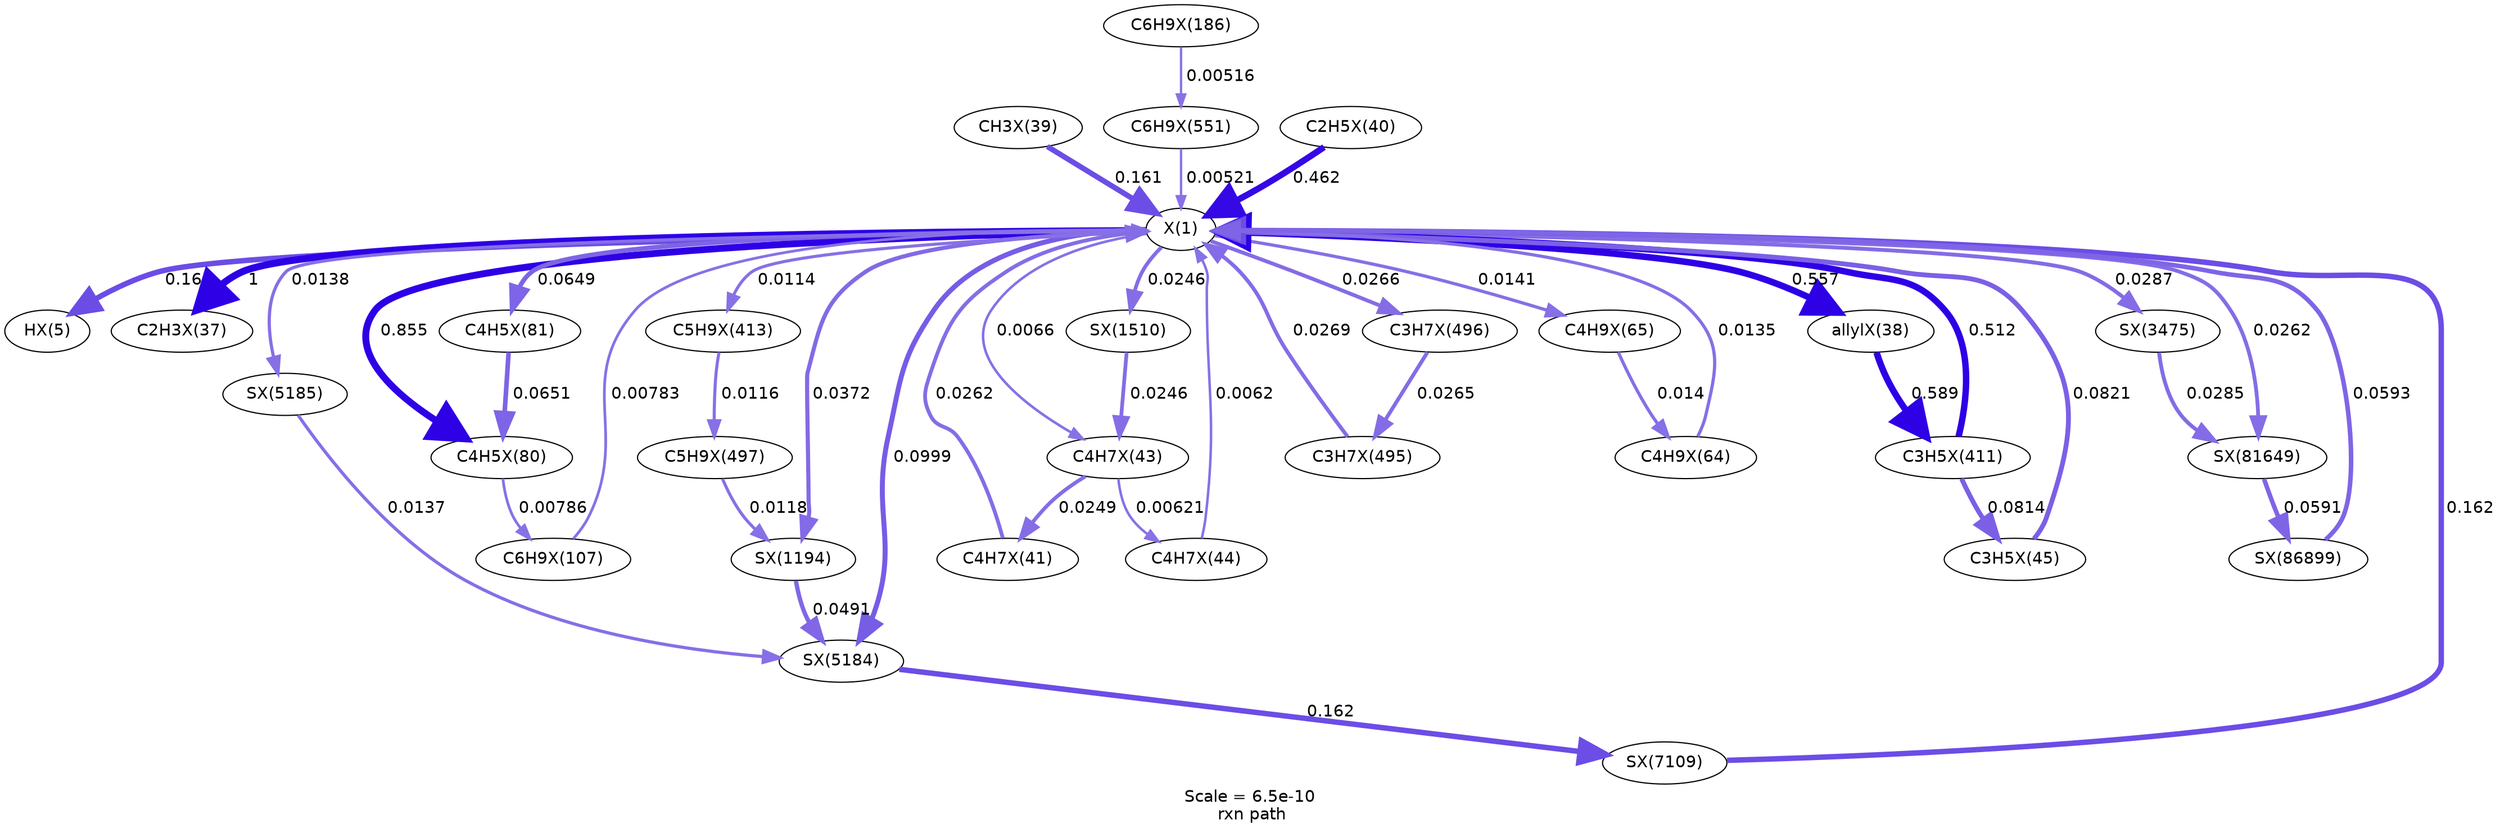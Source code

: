 digraph reaction_paths {
center=1;
s67 -> s68[fontname="Helvetica", style="setlinewidth(4.64)", arrowsize=2.32, color="0.7, 0.665, 0.9"
, label=" 0.165"];
s67 -> s69[fontname="Helvetica", style="setlinewidth(6)", arrowsize=3, color="0.7, 1.5, 0.9"
, label=" 1"];
s67 -> s85[fontname="Helvetica", style="setlinewidth(5.88)", arrowsize=2.94, color="0.7, 1.36, 0.9"
, label=" 0.855"];
s67 -> s86[fontname="Helvetica", style="setlinewidth(3.94)", arrowsize=1.97, color="0.7, 0.565, 0.9"
, label=" 0.0649"];
s89 -> s67[fontname="Helvetica", style="setlinewidth(2.34)", arrowsize=1.17, color="0.7, 0.508, 0.9"
, label=" 0.00783"];
s67 -> s70[fontname="Helvetica", style="setlinewidth(5.56)", arrowsize=2.78, color="0.7, 1.06, 0.9"
, label=" 0.557"];
s107 -> s67[fontname="Helvetica", style="setlinewidth(5.49)", arrowsize=2.75, color="0.7, 1.01, 0.9"
, label=" 0.512"];
s77 -> s67[fontname="Helvetica", style="setlinewidth(4.11)", arrowsize=2.06, color="0.7, 0.582, 0.9"
, label=" 0.0821"];
s71 -> s67[fontname="Helvetica", style="setlinewidth(4.62)", arrowsize=2.31, color="0.7, 0.661, 0.9"
, label=" 0.161"];
s121 -> s67[fontname="Helvetica", style="setlinewidth(2.03)", arrowsize=1.02, color="0.7, 0.505, 0.9"
, label=" 0.00521"];
s67 -> s152[fontname="Helvetica", style="setlinewidth(3.2)", arrowsize=1.6, color="0.7, 0.525, 0.9"
, label=" 0.0246"];
s67 -> s75[fontname="Helvetica", style="setlinewidth(2.21)", arrowsize=1.1, color="0.7, 0.507, 0.9"
, label=" 0.0066"];
s73 -> s67[fontname="Helvetica", style="setlinewidth(3.25)", arrowsize=1.63, color="0.7, 0.526, 0.9"
, label=" 0.0262"];
s76 -> s67[fontname="Helvetica", style="setlinewidth(2.16)", arrowsize=1.08, color="0.7, 0.506, 0.9"
, label=" 0.0062"];
s72 -> s67[fontname="Helvetica", style="setlinewidth(5.42)", arrowsize=2.71, color="0.7, 0.962, 0.9"
, label=" 0.462"];
s67 -> s193[fontname="Helvetica", style="setlinewidth(4.26)", arrowsize=2.13, color="0.7, 0.6, 0.9"
, label=" 0.0999"];
s67 -> s139[fontname="Helvetica", style="setlinewidth(3.52)", arrowsize=1.76, color="0.7, 0.537, 0.9"
, label=" 0.0372"];
s67 -> s194[fontname="Helvetica", style="setlinewidth(2.76)", arrowsize=1.38, color="0.7, 0.514, 0.9"
, label=" 0.0138"];
s67 -> s114[fontname="Helvetica", style="setlinewidth(3.26)", arrowsize=1.63, color="0.7, 0.527, 0.9"
, label=" 0.0266"];
s202 -> s67[fontname="Helvetica", style="setlinewidth(4.63)", arrowsize=2.31, color="0.7, 0.662, 0.9"
, label=" 0.162"];
s67 -> s108[fontname="Helvetica", style="setlinewidth(2.62)", arrowsize=1.31, color="0.7, 0.511, 0.9"
, label=" 0.0114"];
s67 -> s81[fontname="Helvetica", style="setlinewidth(2.78)", arrowsize=1.39, color="0.7, 0.514, 0.9"
, label=" 0.0141"];
s113 -> s67[fontname="Helvetica", style="setlinewidth(3.27)", arrowsize=1.63, color="0.7, 0.527, 0.9"
, label=" 0.0269"];
s80 -> s67[fontname="Helvetica", style="setlinewidth(2.75)", arrowsize=1.38, color="0.7, 0.514, 0.9"
, label=" 0.0135"];
s67 -> s177[fontname="Helvetica", style="setlinewidth(3.32)", arrowsize=1.66, color="0.7, 0.529, 0.9"
, label=" 0.0287"];
s67 -> s266[fontname="Helvetica", style="setlinewidth(3.25)", arrowsize=1.62, color="0.7, 0.526, 0.9"
, label=" 0.0262"];
s269 -> s67[fontname="Helvetica", style="setlinewidth(3.87)", arrowsize=1.93, color="0.7, 0.559, 0.9"
, label=" 0.0593"];
s86 -> s85[fontname="Helvetica", style="setlinewidth(3.94)", arrowsize=1.97, color="0.7, 0.565, 0.9"
, label=" 0.0651"];
s85 -> s89[fontname="Helvetica", style="setlinewidth(2.34)", arrowsize=1.17, color="0.7, 0.508, 0.9"
, label=" 0.00786"];
s70 -> s107[fontname="Helvetica", style="setlinewidth(5.6)", arrowsize=2.8, color="0.7, 1.09, 0.9"
, label=" 0.589"];
s107 -> s77[fontname="Helvetica", style="setlinewidth(4.11)", arrowsize=2.05, color="0.7, 0.581, 0.9"
, label=" 0.0814"];
s100 -> s121[fontname="Helvetica", style="setlinewidth(2.02)", arrowsize=1.01, color="0.7, 0.505, 0.9"
, label=" 0.00516"];
s152 -> s75[fontname="Helvetica", style="setlinewidth(3.2)", arrowsize=1.6, color="0.7, 0.525, 0.9"
, label=" 0.0246"];
s75 -> s73[fontname="Helvetica", style="setlinewidth(3.21)", arrowsize=1.61, color="0.7, 0.525, 0.9"
, label=" 0.0249"];
s75 -> s76[fontname="Helvetica", style="setlinewidth(2.16)", arrowsize=1.08, color="0.7, 0.506, 0.9"
, label=" 0.00621"];
s139 -> s193[fontname="Helvetica", style="setlinewidth(3.72)", arrowsize=1.86, color="0.7, 0.549, 0.9"
, label=" 0.0491"];
s194 -> s193[fontname="Helvetica", style="setlinewidth(2.76)", arrowsize=1.38, color="0.7, 0.514, 0.9"
, label=" 0.0137"];
s193 -> s202[fontname="Helvetica", style="setlinewidth(4.63)", arrowsize=2.31, color="0.7, 0.662, 0.9"
, label=" 0.162"];
s115 -> s139[fontname="Helvetica", style="setlinewidth(2.65)", arrowsize=1.33, color="0.7, 0.512, 0.9"
, label=" 0.0118"];
s114 -> s113[fontname="Helvetica", style="setlinewidth(3.26)", arrowsize=1.63, color="0.7, 0.527, 0.9"
, label=" 0.0265"];
s108 -> s115[fontname="Helvetica", style="setlinewidth(2.63)", arrowsize=1.32, color="0.7, 0.512, 0.9"
, label=" 0.0116"];
s81 -> s80[fontname="Helvetica", style="setlinewidth(2.78)", arrowsize=1.39, color="0.7, 0.514, 0.9"
, label=" 0.014"];
s177 -> s266[fontname="Helvetica", style="setlinewidth(3.31)", arrowsize=1.66, color="0.7, 0.529, 0.9"
, label=" 0.0285"];
s266 -> s269[fontname="Helvetica", style="setlinewidth(3.86)", arrowsize=1.93, color="0.7, 0.559, 0.9"
, label=" 0.0591"];
s67 [ fontname="Helvetica", label="X(1)"];
s68 [ fontname="Helvetica", label="HX(5)"];
s69 [ fontname="Helvetica", label="C2H3X(37)"];
s70 [ fontname="Helvetica", label="allylX(38)"];
s71 [ fontname="Helvetica", label="CH3X(39)"];
s72 [ fontname="Helvetica", label="C2H5X(40)"];
s73 [ fontname="Helvetica", label="C4H7X(41)"];
s75 [ fontname="Helvetica", label="C4H7X(43)"];
s76 [ fontname="Helvetica", label="C4H7X(44)"];
s77 [ fontname="Helvetica", label="C3H5X(45)"];
s80 [ fontname="Helvetica", label="C4H9X(64)"];
s81 [ fontname="Helvetica", label="C4H9X(65)"];
s85 [ fontname="Helvetica", label="C4H5X(80)"];
s86 [ fontname="Helvetica", label="C4H5X(81)"];
s89 [ fontname="Helvetica", label="C6H9X(107)"];
s100 [ fontname="Helvetica", label="C6H9X(186)"];
s107 [ fontname="Helvetica", label="C3H5X(411)"];
s108 [ fontname="Helvetica", label="C5H9X(413)"];
s113 [ fontname="Helvetica", label="C3H7X(495)"];
s114 [ fontname="Helvetica", label="C3H7X(496)"];
s115 [ fontname="Helvetica", label="C5H9X(497)"];
s121 [ fontname="Helvetica", label="C6H9X(551)"];
s139 [ fontname="Helvetica", label="SX(1194)"];
s152 [ fontname="Helvetica", label="SX(1510)"];
s177 [ fontname="Helvetica", label="SX(3475)"];
s193 [ fontname="Helvetica", label="SX(5184)"];
s194 [ fontname="Helvetica", label="SX(5185)"];
s202 [ fontname="Helvetica", label="SX(7109)"];
s266 [ fontname="Helvetica", label="SX(81649)"];
s269 [ fontname="Helvetica", label="SX(86899)"];
 label = "Scale = 6.5e-10\l rxn path";
 fontname = "Helvetica";
}
